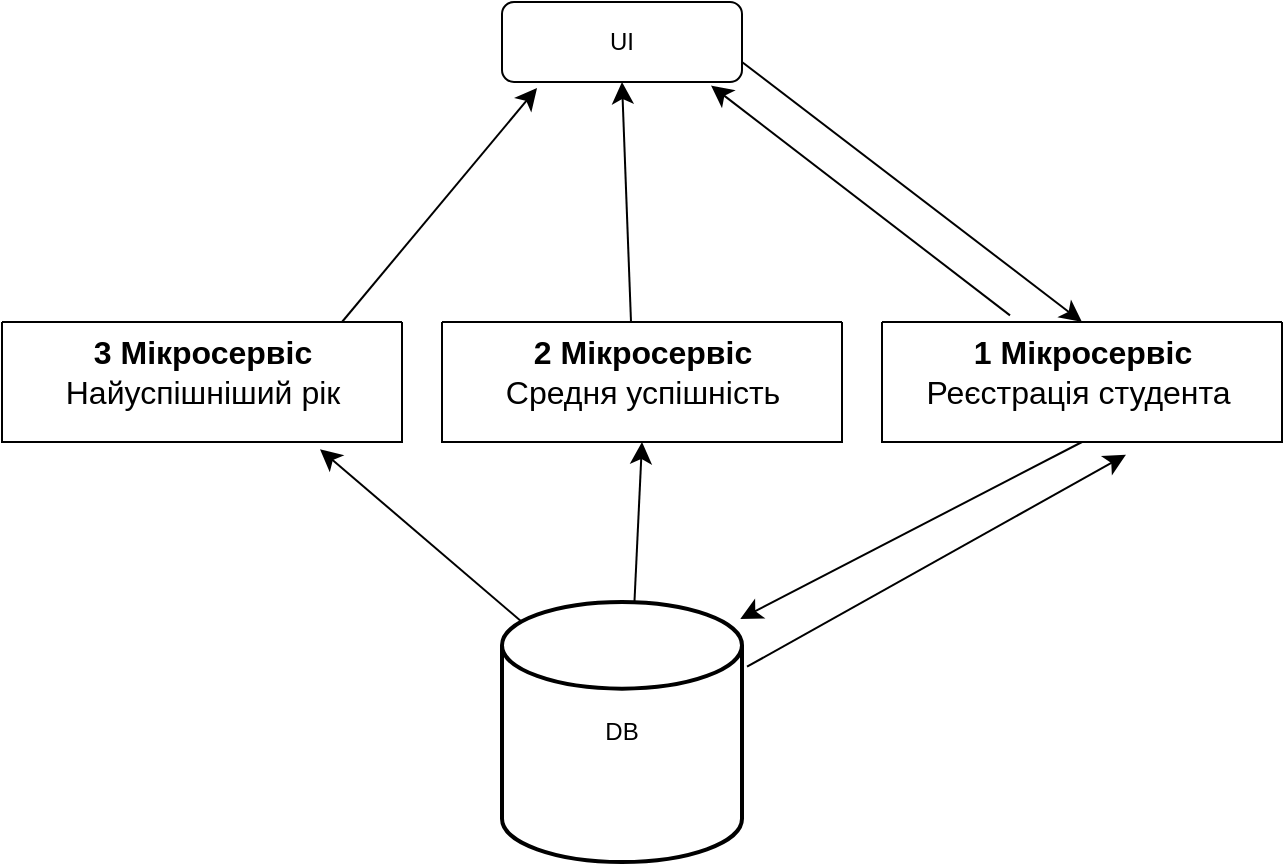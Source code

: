<mxfile version="21.3.8" type="github">
  <diagram id="C5RBs43oDa-KdzZeNtuy" name="Page-1">
    <mxGraphModel dx="1290" dy="541" grid="1" gridSize="10" guides="1" tooltips="1" connect="1" arrows="1" fold="1" page="1" pageScale="1" pageWidth="827" pageHeight="1169" math="0" shadow="0">
      <root>
        <mxCell id="WIyWlLk6GJQsqaUBKTNV-0" />
        <mxCell id="WIyWlLk6GJQsqaUBKTNV-1" parent="WIyWlLk6GJQsqaUBKTNV-0" />
        <mxCell id="WIyWlLk6GJQsqaUBKTNV-3" value="UI" style="rounded=1;whiteSpace=wrap;html=1;fontSize=12;glass=0;strokeWidth=1;shadow=0;" parent="WIyWlLk6GJQsqaUBKTNV-1" vertex="1">
          <mxGeometry x="330" y="10" width="120" height="40" as="geometry" />
        </mxCell>
        <mxCell id="4h2z0_CyP2gQ8NMy76Tu-0" value="DB" style="strokeWidth=2;html=1;shape=mxgraph.flowchart.database;whiteSpace=wrap;" parent="WIyWlLk6GJQsqaUBKTNV-1" vertex="1">
          <mxGeometry x="330" y="310" width="120" height="130" as="geometry" />
        </mxCell>
        <mxCell id="eD3uCaXp2_mQKRS4hEy6-0" value="" style="endArrow=classic;html=1;rounded=0;fontSize=12;startSize=8;endSize=8;curved=1;entryX=0.5;entryY=0;entryDx=0;entryDy=0;" edge="1" parent="WIyWlLk6GJQsqaUBKTNV-1" target="eD3uCaXp2_mQKRS4hEy6-1">
          <mxGeometry width="50" height="50" relative="1" as="geometry">
            <mxPoint x="450" y="40" as="sourcePoint" />
            <mxPoint x="480" y="100" as="targetPoint" />
          </mxGeometry>
        </mxCell>
        <mxCell id="eD3uCaXp2_mQKRS4hEy6-1" value="" style="swimlane;startSize=0;fontSize=16;" vertex="1" parent="WIyWlLk6GJQsqaUBKTNV-1">
          <mxGeometry x="520" y="170" width="200" height="60" as="geometry" />
        </mxCell>
        <mxCell id="eD3uCaXp2_mQKRS4hEy6-2" value="Реєстрація студента&amp;nbsp;" style="text;html=1;align=center;verticalAlign=middle;resizable=0;points=[];autosize=1;strokeColor=none;fillColor=none;fontSize=16;" vertex="1" parent="eD3uCaXp2_mQKRS4hEy6-1">
          <mxGeometry x="10" y="20" width="180" height="30" as="geometry" />
        </mxCell>
        <mxCell id="eD3uCaXp2_mQKRS4hEy6-16" value="1 Мікросервіс" style="text;strokeColor=none;fillColor=none;html=1;fontSize=16;fontStyle=1;verticalAlign=middle;align=center;" vertex="1" parent="eD3uCaXp2_mQKRS4hEy6-1">
          <mxGeometry x="50" y="10" width="100" height="10" as="geometry" />
        </mxCell>
        <mxCell id="eD3uCaXp2_mQKRS4hEy6-3" value="" style="endArrow=classic;html=1;rounded=0;fontSize=12;startSize=8;endSize=8;curved=1;entryX=0.993;entryY=0.065;entryDx=0;entryDy=0;entryPerimeter=0;exitX=0.5;exitY=1;exitDx=0;exitDy=0;" edge="1" parent="WIyWlLk6GJQsqaUBKTNV-1" source="eD3uCaXp2_mQKRS4hEy6-1" target="4h2z0_CyP2gQ8NMy76Tu-0">
          <mxGeometry width="50" height="50" relative="1" as="geometry">
            <mxPoint x="470" y="300" as="sourcePoint" />
            <mxPoint x="520" y="250" as="targetPoint" />
          </mxGeometry>
        </mxCell>
        <mxCell id="eD3uCaXp2_mQKRS4hEy6-5" value="" style="swimlane;startSize=0;fontSize=16;" vertex="1" parent="WIyWlLk6GJQsqaUBKTNV-1">
          <mxGeometry x="300" y="170" width="200" height="60" as="geometry" />
        </mxCell>
        <mxCell id="eD3uCaXp2_mQKRS4hEy6-6" value="Средня успішність" style="text;html=1;align=center;verticalAlign=middle;resizable=0;points=[];autosize=1;strokeColor=none;fillColor=none;fontSize=16;" vertex="1" parent="eD3uCaXp2_mQKRS4hEy6-5">
          <mxGeometry x="20" y="20" width="160" height="30" as="geometry" />
        </mxCell>
        <mxCell id="eD3uCaXp2_mQKRS4hEy6-15" value="2 Мікросервіс" style="text;strokeColor=none;fillColor=none;html=1;fontSize=16;fontStyle=1;verticalAlign=middle;align=center;" vertex="1" parent="eD3uCaXp2_mQKRS4hEy6-5">
          <mxGeometry x="50" y="10" width="100" height="10" as="geometry" />
        </mxCell>
        <mxCell id="eD3uCaXp2_mQKRS4hEy6-9" value="" style="endArrow=classic;html=1;rounded=0;fontSize=12;startSize=8;endSize=8;curved=1;exitX=0.32;exitY=-0.055;exitDx=0;exitDy=0;exitPerimeter=0;entryX=0.871;entryY=1.044;entryDx=0;entryDy=0;entryPerimeter=0;" edge="1" parent="WIyWlLk6GJQsqaUBKTNV-1" source="eD3uCaXp2_mQKRS4hEy6-1" target="WIyWlLk6GJQsqaUBKTNV-3">
          <mxGeometry width="50" height="50" relative="1" as="geometry">
            <mxPoint x="500" y="310" as="sourcePoint" />
            <mxPoint x="550" y="260" as="targetPoint" />
          </mxGeometry>
        </mxCell>
        <mxCell id="eD3uCaXp2_mQKRS4hEy6-10" value="" style="endArrow=classic;html=1;rounded=0;fontSize=12;startSize=8;endSize=8;curved=1;exitX=1.021;exitY=0.249;exitDx=0;exitDy=0;exitPerimeter=0;entryX=0.61;entryY=1.106;entryDx=0;entryDy=0;entryPerimeter=0;" edge="1" parent="WIyWlLk6GJQsqaUBKTNV-1" source="4h2z0_CyP2gQ8NMy76Tu-0" target="eD3uCaXp2_mQKRS4hEy6-1">
          <mxGeometry width="50" height="50" relative="1" as="geometry">
            <mxPoint x="694.5" y="405" as="sourcePoint" />
            <mxPoint x="545.5" y="290" as="targetPoint" />
          </mxGeometry>
        </mxCell>
        <mxCell id="eD3uCaXp2_mQKRS4hEy6-11" value="" style="swimlane;startSize=0;fontSize=16;" vertex="1" parent="WIyWlLk6GJQsqaUBKTNV-1">
          <mxGeometry x="80" y="170" width="200" height="60" as="geometry" />
        </mxCell>
        <mxCell id="eD3uCaXp2_mQKRS4hEy6-12" value="Найуспішніший рік" style="text;html=1;align=center;verticalAlign=middle;resizable=0;points=[];autosize=1;strokeColor=none;fillColor=none;fontSize=16;" vertex="1" parent="eD3uCaXp2_mQKRS4hEy6-11">
          <mxGeometry x="20" y="20" width="160" height="30" as="geometry" />
        </mxCell>
        <mxCell id="eD3uCaXp2_mQKRS4hEy6-17" value="3 Мікросервіс" style="text;strokeColor=none;fillColor=none;html=1;fontSize=16;fontStyle=1;verticalAlign=middle;align=center;" vertex="1" parent="eD3uCaXp2_mQKRS4hEy6-11">
          <mxGeometry x="50" y="10" width="100" height="10" as="geometry" />
        </mxCell>
        <mxCell id="eD3uCaXp2_mQKRS4hEy6-14" value="" style="endArrow=classic;html=1;rounded=0;fontSize=12;startSize=8;endSize=8;curved=1;entryX=0.146;entryY=1.075;entryDx=0;entryDy=0;entryPerimeter=0;" edge="1" parent="WIyWlLk6GJQsqaUBKTNV-1" target="WIyWlLk6GJQsqaUBKTNV-3">
          <mxGeometry width="50" height="50" relative="1" as="geometry">
            <mxPoint x="250" y="170" as="sourcePoint" />
            <mxPoint x="300" y="120" as="targetPoint" />
          </mxGeometry>
        </mxCell>
        <mxCell id="eD3uCaXp2_mQKRS4hEy6-18" value="" style="endArrow=classic;html=1;rounded=0;fontSize=12;startSize=8;endSize=8;curved=1;entryX=0.5;entryY=1;entryDx=0;entryDy=0;exitX=0.552;exitY=-0.003;exitDx=0;exitDy=0;exitPerimeter=0;" edge="1" parent="WIyWlLk6GJQsqaUBKTNV-1" source="4h2z0_CyP2gQ8NMy76Tu-0" target="eD3uCaXp2_mQKRS4hEy6-5">
          <mxGeometry width="50" height="50" relative="1" as="geometry">
            <mxPoint x="389" y="310" as="sourcePoint" />
            <mxPoint x="439" y="260" as="targetPoint" />
          </mxGeometry>
        </mxCell>
        <mxCell id="eD3uCaXp2_mQKRS4hEy6-19" value="" style="endArrow=classic;html=1;rounded=0;fontSize=12;startSize=8;endSize=8;curved=1;entryX=0.5;entryY=1;entryDx=0;entryDy=0;" edge="1" parent="WIyWlLk6GJQsqaUBKTNV-1" target="WIyWlLk6GJQsqaUBKTNV-3">
          <mxGeometry width="50" height="50" relative="1" as="geometry">
            <mxPoint x="394.5" y="170" as="sourcePoint" />
            <mxPoint x="405.5" y="90" as="targetPoint" />
          </mxGeometry>
        </mxCell>
        <mxCell id="eD3uCaXp2_mQKRS4hEy6-20" value="" style="endArrow=classic;html=1;rounded=0;fontSize=12;startSize=8;endSize=8;curved=1;entryX=0.795;entryY=1.06;entryDx=0;entryDy=0;entryPerimeter=0;" edge="1" parent="WIyWlLk6GJQsqaUBKTNV-1" target="eD3uCaXp2_mQKRS4hEy6-11">
          <mxGeometry width="50" height="50" relative="1" as="geometry">
            <mxPoint x="340" y="320" as="sourcePoint" />
            <mxPoint x="351" y="240" as="targetPoint" />
          </mxGeometry>
        </mxCell>
      </root>
    </mxGraphModel>
  </diagram>
</mxfile>
